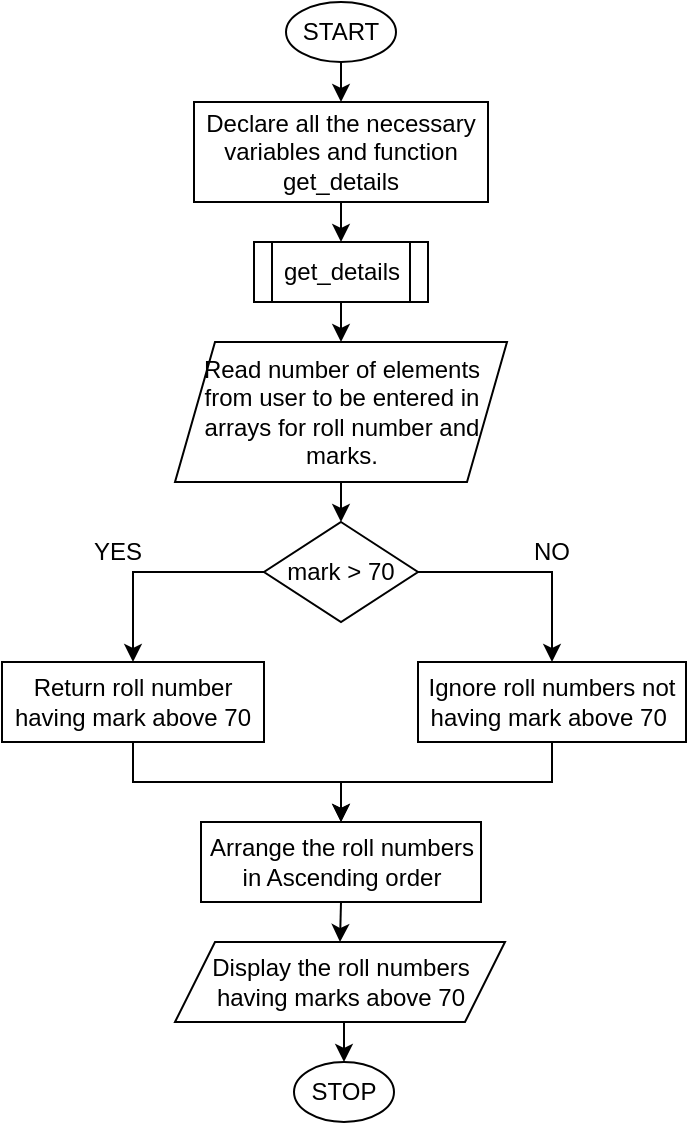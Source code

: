 <mxfile version="15.4.0" type="device"><diagram id="hPyYhFoctclhfapmbYv9" name="Page-1"><mxGraphModel dx="1038" dy="599" grid="1" gridSize="10" guides="1" tooltips="1" connect="1" arrows="1" fold="1" page="1" pageScale="1" pageWidth="850" pageHeight="1100" math="0" shadow="0"><root><mxCell id="0"/><mxCell id="1" parent="0"/><mxCell id="0_yy0GzELRLlfNQ7-uXk-4" style="edgeStyle=orthogonalEdgeStyle;rounded=0;orthogonalLoop=1;jettySize=auto;html=1;exitX=0.5;exitY=1;exitDx=0;exitDy=0;entryX=0.5;entryY=0;entryDx=0;entryDy=0;" parent="1" source="0_yy0GzELRLlfNQ7-uXk-1" target="0_yy0GzELRLlfNQ7-uXk-3" edge="1"><mxGeometry relative="1" as="geometry"/></mxCell><mxCell id="0_yy0GzELRLlfNQ7-uXk-1" value="START" style="ellipse;whiteSpace=wrap;html=1;" parent="1" vertex="1"><mxGeometry x="365" y="160" width="55" height="30" as="geometry"/></mxCell><mxCell id="0_yy0GzELRLlfNQ7-uXk-11" style="edgeStyle=orthogonalEdgeStyle;rounded=0;orthogonalLoop=1;jettySize=auto;html=1;exitX=0.5;exitY=1;exitDx=0;exitDy=0;entryX=0.5;entryY=0;entryDx=0;entryDy=0;" parent="1" source="0_yy0GzELRLlfNQ7-uXk-3" target="0_yy0GzELRLlfNQ7-uXk-10" edge="1"><mxGeometry relative="1" as="geometry"/></mxCell><mxCell id="0_yy0GzELRLlfNQ7-uXk-3" value="&lt;span&gt;Declare all the necessary variables and function get_details&lt;/span&gt;" style="rounded=0;whiteSpace=wrap;html=1;" parent="1" vertex="1"><mxGeometry x="319" y="210" width="147" height="50" as="geometry"/></mxCell><mxCell id="0_yy0GzELRLlfNQ7-uXk-16" style="edgeStyle=orthogonalEdgeStyle;rounded=0;orthogonalLoop=1;jettySize=auto;html=1;exitX=0.5;exitY=1;exitDx=0;exitDy=0;entryX=0.5;entryY=0;entryDx=0;entryDy=0;" parent="1" source="0_yy0GzELRLlfNQ7-uXk-6" target="0_yy0GzELRLlfNQ7-uXk-13" edge="1"><mxGeometry relative="1" as="geometry"/></mxCell><mxCell id="0_yy0GzELRLlfNQ7-uXk-6" value="Read number of elements from user to be entered in arrays for roll number and marks." style="shape=parallelogram;perimeter=parallelogramPerimeter;whiteSpace=wrap;html=1;fixedSize=1;" parent="1" vertex="1"><mxGeometry x="309.5" y="330" width="166" height="70" as="geometry"/></mxCell><mxCell id="0_yy0GzELRLlfNQ7-uXk-12" style="edgeStyle=orthogonalEdgeStyle;rounded=0;orthogonalLoop=1;jettySize=auto;html=1;exitX=0.5;exitY=1;exitDx=0;exitDy=0;entryX=0.5;entryY=0;entryDx=0;entryDy=0;" parent="1" source="0_yy0GzELRLlfNQ7-uXk-10" target="0_yy0GzELRLlfNQ7-uXk-6" edge="1"><mxGeometry relative="1" as="geometry"/></mxCell><mxCell id="0_yy0GzELRLlfNQ7-uXk-10" value="get_details" style="shape=process;whiteSpace=wrap;html=1;backgroundOutline=1;" parent="1" vertex="1"><mxGeometry x="349" y="280" width="87" height="30" as="geometry"/></mxCell><mxCell id="0_yy0GzELRLlfNQ7-uXk-18" style="edgeStyle=orthogonalEdgeStyle;rounded=0;orthogonalLoop=1;jettySize=auto;html=1;exitX=0;exitY=0.5;exitDx=0;exitDy=0;entryX=0.5;entryY=0;entryDx=0;entryDy=0;" parent="1" source="0_yy0GzELRLlfNQ7-uXk-13" target="0_yy0GzELRLlfNQ7-uXk-17" edge="1"><mxGeometry relative="1" as="geometry"/></mxCell><mxCell id="0_yy0GzELRLlfNQ7-uXk-20" style="edgeStyle=orthogonalEdgeStyle;rounded=0;orthogonalLoop=1;jettySize=auto;html=1;exitX=1;exitY=0.5;exitDx=0;exitDy=0;entryX=0.5;entryY=0;entryDx=0;entryDy=0;" parent="1" source="0_yy0GzELRLlfNQ7-uXk-13" target="0_yy0GzELRLlfNQ7-uXk-19" edge="1"><mxGeometry relative="1" as="geometry"/></mxCell><mxCell id="0_yy0GzELRLlfNQ7-uXk-13" value="mark &amp;gt; 70" style="rhombus;whiteSpace=wrap;html=1;" parent="1" vertex="1"><mxGeometry x="354" y="420" width="77" height="50" as="geometry"/></mxCell><mxCell id="0_yy0GzELRLlfNQ7-uXk-22" style="edgeStyle=orthogonalEdgeStyle;rounded=0;orthogonalLoop=1;jettySize=auto;html=1;exitX=0.5;exitY=1;exitDx=0;exitDy=0;" parent="1" source="0_yy0GzELRLlfNQ7-uXk-17" target="0_yy0GzELRLlfNQ7-uXk-21" edge="1"><mxGeometry relative="1" as="geometry"/></mxCell><mxCell id="0_yy0GzELRLlfNQ7-uXk-17" value="Return roll number having mark above 70" style="rounded=0;whiteSpace=wrap;html=1;" parent="1" vertex="1"><mxGeometry x="223" y="490" width="131" height="40" as="geometry"/></mxCell><mxCell id="0_yy0GzELRLlfNQ7-uXk-23" style="edgeStyle=orthogonalEdgeStyle;rounded=0;orthogonalLoop=1;jettySize=auto;html=1;exitX=0.5;exitY=1;exitDx=0;exitDy=0;entryX=0.5;entryY=0;entryDx=0;entryDy=0;" parent="1" source="0_yy0GzELRLlfNQ7-uXk-19" target="0_yy0GzELRLlfNQ7-uXk-21" edge="1"><mxGeometry relative="1" as="geometry"/></mxCell><mxCell id="0_yy0GzELRLlfNQ7-uXk-19" value="Ignore roll numbers not having mark above 70&amp;nbsp;" style="rounded=0;whiteSpace=wrap;html=1;" parent="1" vertex="1"><mxGeometry x="431" y="490" width="134" height="40" as="geometry"/></mxCell><mxCell id="Ah793DFmQFu7spFlnZpU-1" style="edgeStyle=orthogonalEdgeStyle;rounded=0;orthogonalLoop=1;jettySize=auto;html=1;exitX=0.5;exitY=1;exitDx=0;exitDy=0;entryX=0.5;entryY=0;entryDx=0;entryDy=0;" edge="1" parent="1" source="0_yy0GzELRLlfNQ7-uXk-21" target="0_yy0GzELRLlfNQ7-uXk-24"><mxGeometry relative="1" as="geometry"/></mxCell><mxCell id="0_yy0GzELRLlfNQ7-uXk-21" value="Arrange the roll numbers in Ascending order" style="rounded=0;whiteSpace=wrap;html=1;" parent="1" vertex="1"><mxGeometry x="322.5" y="570" width="140" height="40" as="geometry"/></mxCell><mxCell id="0_yy0GzELRLlfNQ7-uXk-30" style="edgeStyle=orthogonalEdgeStyle;rounded=0;orthogonalLoop=1;jettySize=auto;html=1;exitX=0.5;exitY=1;exitDx=0;exitDy=0;entryX=0.5;entryY=0;entryDx=0;entryDy=0;" parent="1" source="0_yy0GzELRLlfNQ7-uXk-24" target="0_yy0GzELRLlfNQ7-uXk-29" edge="1"><mxGeometry relative="1" as="geometry"/></mxCell><mxCell id="0_yy0GzELRLlfNQ7-uXk-24" value="Display the roll numbers having marks above 70" style="shape=parallelogram;perimeter=parallelogramPerimeter;whiteSpace=wrap;html=1;fixedSize=1;" parent="1" vertex="1"><mxGeometry x="309.5" y="630" width="165" height="40" as="geometry"/></mxCell><mxCell id="0_yy0GzELRLlfNQ7-uXk-29" value="STOP" style="ellipse;whiteSpace=wrap;html=1;" parent="1" vertex="1"><mxGeometry x="369" y="690" width="50" height="30" as="geometry"/></mxCell><mxCell id="zijZAYhrCtcHFi6uaPOy-1" value="YES" style="text;html=1;strokeColor=none;fillColor=none;align=center;verticalAlign=middle;whiteSpace=wrap;rounded=0;" parent="1" vertex="1"><mxGeometry x="250.5" y="420" width="60" height="30" as="geometry"/></mxCell><mxCell id="zijZAYhrCtcHFi6uaPOy-2" value="NO" style="text;html=1;strokeColor=none;fillColor=none;align=center;verticalAlign=middle;whiteSpace=wrap;rounded=0;" parent="1" vertex="1"><mxGeometry x="468" y="420" width="60" height="30" as="geometry"/></mxCell></root></mxGraphModel></diagram></mxfile>